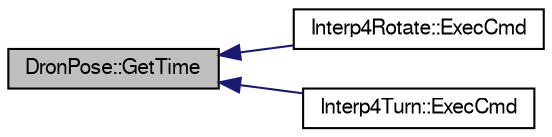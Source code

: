 digraph "DronPose::GetTime"
{
  edge [fontname="FreeSans",fontsize="10",labelfontname="FreeSans",labelfontsize="10"];
  node [fontname="FreeSans",fontsize="10",shape=record];
  rankdir="LR";
  Node1 [label="DronPose::GetTime",height=0.2,width=0.4,color="black", fillcolor="grey75", style="filled", fontcolor="black"];
  Node1 -> Node2 [dir="back",color="midnightblue",fontsize="10",style="solid",fontname="FreeSans"];
  Node2 [label="Interp4Rotate::ExecCmd",height=0.2,width=0.4,color="black", fillcolor="white", style="filled",URL="$class_interp4_rotate.html#ad52a5291619f8702ade2af5306b72f62",tooltip="wykonuje dane polecenie. Parametry metody maja nastepujace znaczenia: pDronPose - wskaznik na obiekt ..."];
  Node1 -> Node3 [dir="back",color="midnightblue",fontsize="10",style="solid",fontname="FreeSans"];
  Node3 [label="Interp4Turn::ExecCmd",height=0.2,width=0.4,color="black", fillcolor="white", style="filled",URL="$class_interp4_turn.html#aa6b8457105e0d372ecfb5bdfec0d7efa",tooltip="wykonuje dane polecenie. Parametry metody maja nastepujace znaczenia: pDronPose - wskaznik na obiekt ..."];
}
